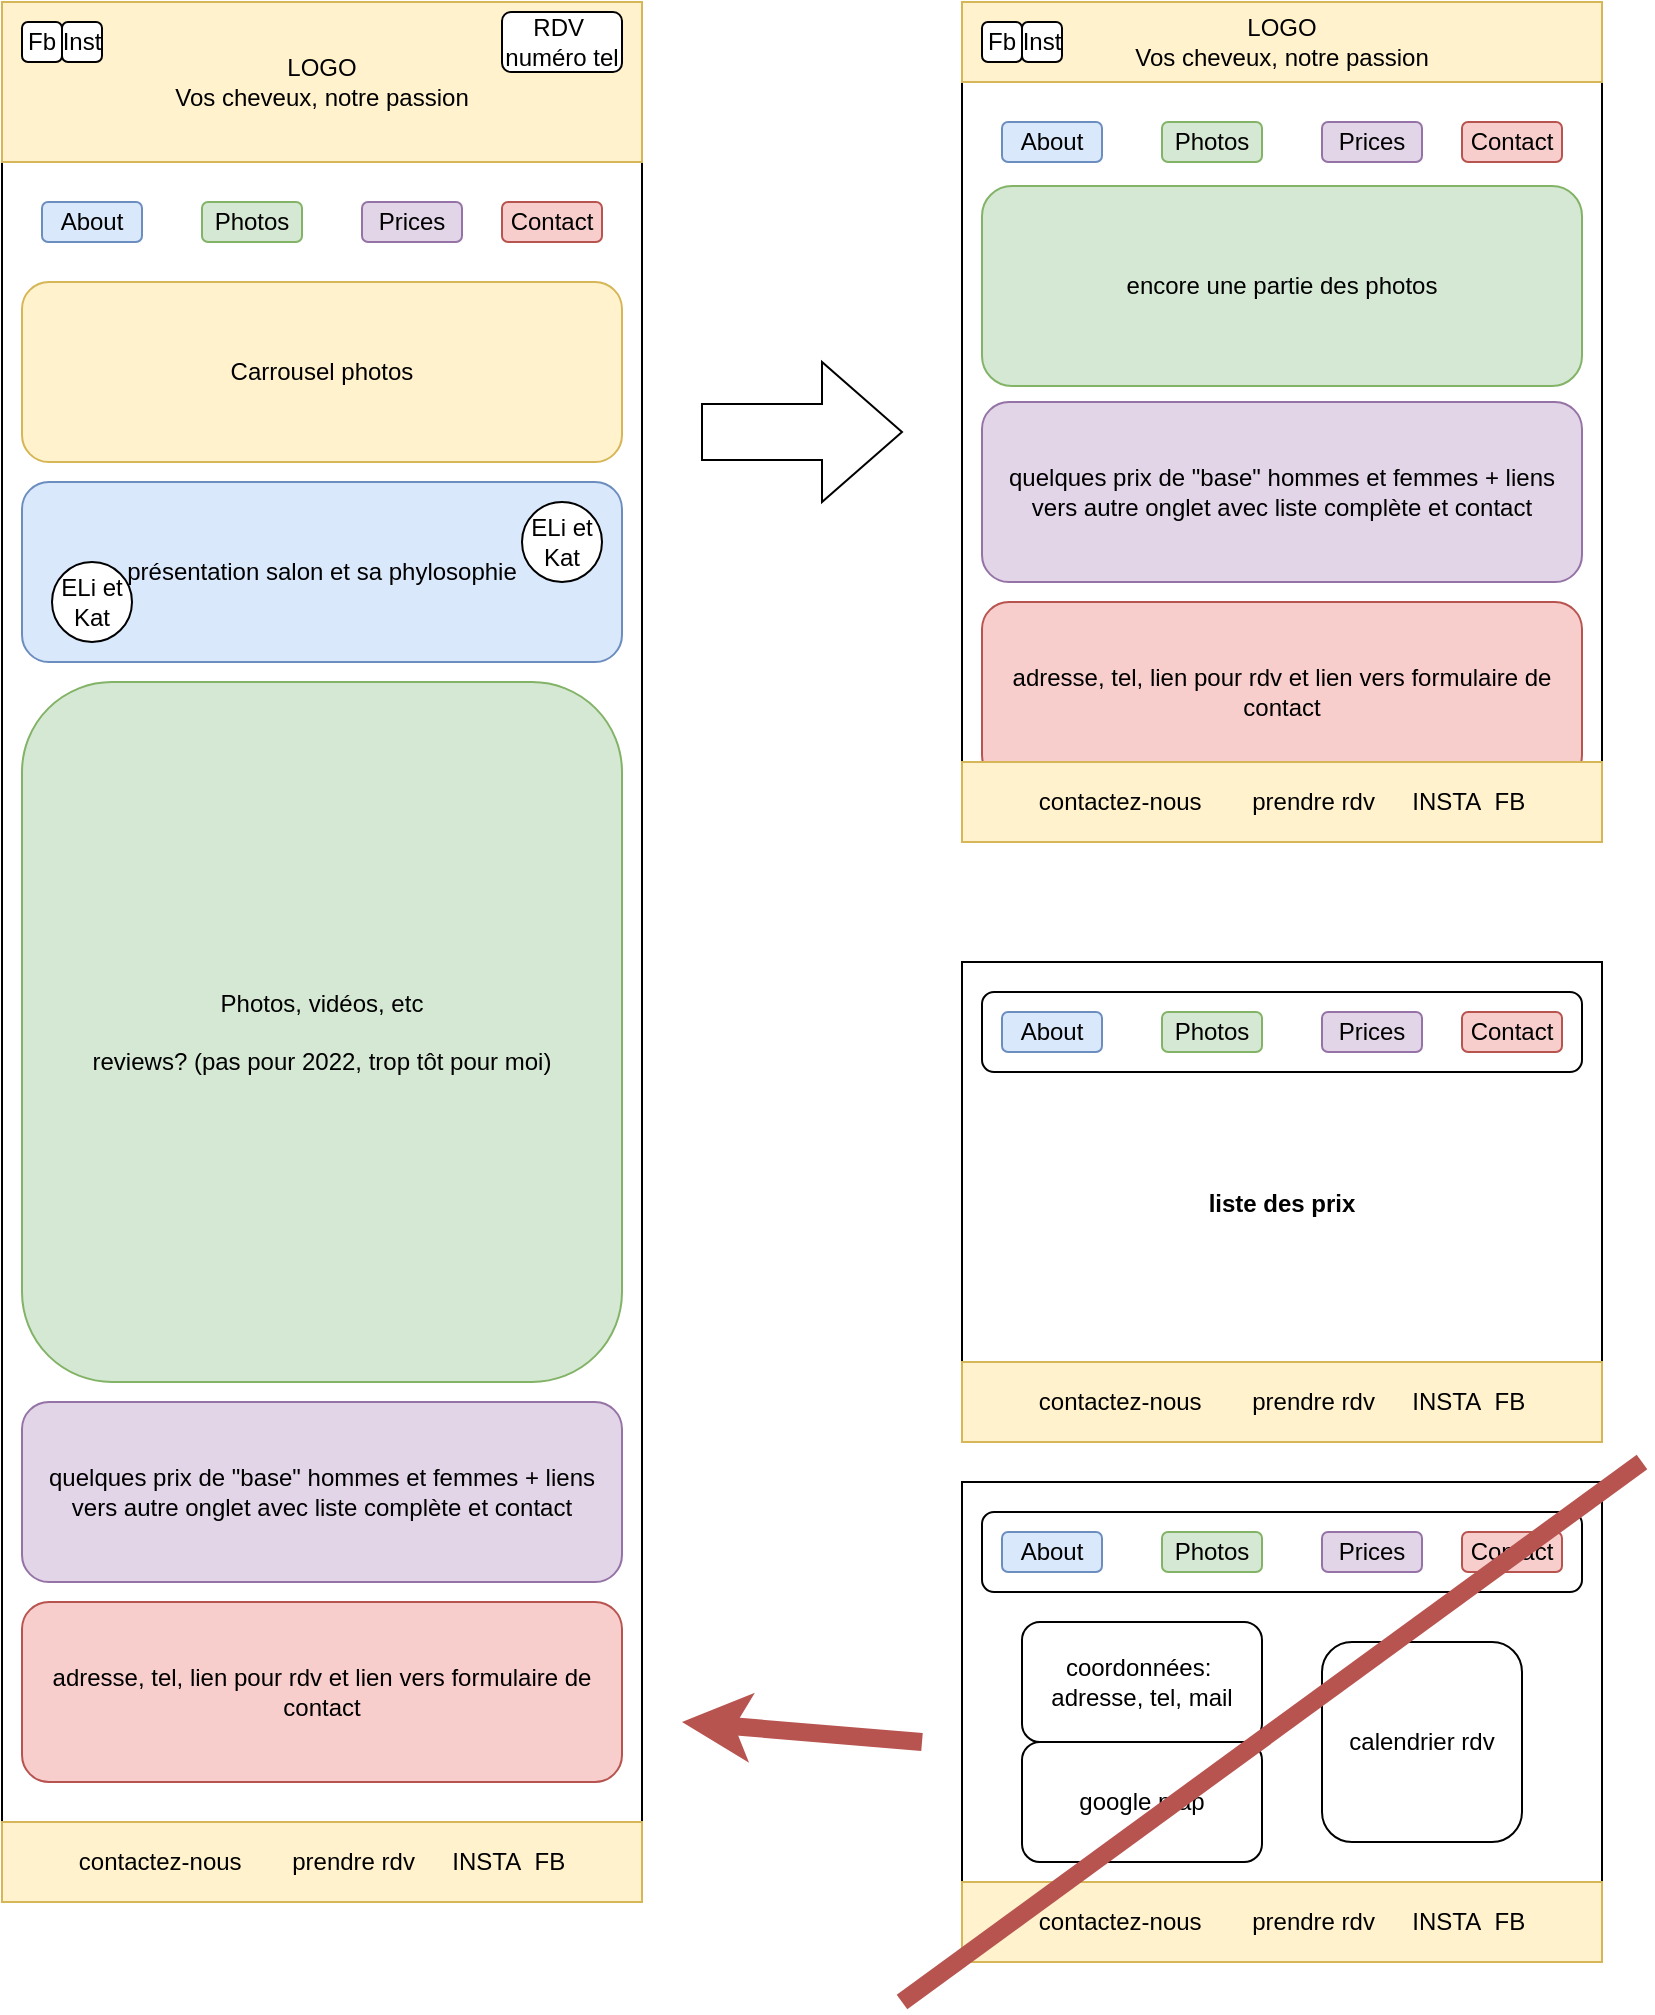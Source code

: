 <mxfile version="20.3.0" type="device"><diagram id="u9MT-q7FeLcSIhqVivid" name="Page-1"><mxGraphModel dx="1038" dy="649" grid="1" gridSize="10" guides="1" tooltips="1" connect="1" arrows="1" fold="1" page="1" pageScale="1" pageWidth="827" pageHeight="1169" math="0" shadow="0"><root><mxCell id="0"/><mxCell id="1" parent="0"/><mxCell id="vfaPmXwMrYIoq3_rvbe2-70" value="liste des prix" style="swimlane;startSize=240;rounded=1;" vertex="1" parent="1"><mxGeometry x="560" y="520" width="320" height="240" as="geometry"/></mxCell><mxCell id="vfaPmXwMrYIoq3_rvbe2-77" value="" style="rounded=1;whiteSpace=wrap;html=1;fillOpacity=0;imageHeight=24;" vertex="1" parent="vfaPmXwMrYIoq3_rvbe2-70"><mxGeometry x="10" y="15" width="300" height="40" as="geometry"/></mxCell><mxCell id="vfaPmXwMrYIoq3_rvbe2-71" value="About" style="rounded=1;whiteSpace=wrap;html=1;fillColor=#dae8fc;strokeColor=#6c8ebf;" vertex="1" parent="vfaPmXwMrYIoq3_rvbe2-70"><mxGeometry x="20" y="25" width="50" height="20" as="geometry"/></mxCell><mxCell id="vfaPmXwMrYIoq3_rvbe2-72" value="Photos" style="rounded=1;whiteSpace=wrap;html=1;fillColor=#d5e8d4;strokeColor=#82b366;" vertex="1" parent="vfaPmXwMrYIoq3_rvbe2-70"><mxGeometry x="100" y="25" width="50" height="20" as="geometry"/></mxCell><mxCell id="vfaPmXwMrYIoq3_rvbe2-73" value="Prices" style="rounded=1;whiteSpace=wrap;html=1;fillColor=#e1d5e7;strokeColor=#9673a6;" vertex="1" parent="vfaPmXwMrYIoq3_rvbe2-70"><mxGeometry x="180" y="25" width="50" height="20" as="geometry"/></mxCell><mxCell id="vfaPmXwMrYIoq3_rvbe2-74" value="Contact" style="rounded=1;whiteSpace=wrap;html=1;fillColor=#f8cecc;strokeColor=#b85450;" vertex="1" parent="vfaPmXwMrYIoq3_rvbe2-70"><mxGeometry x="250" y="25" width="50" height="20" as="geometry"/></mxCell><mxCell id="vfaPmXwMrYIoq3_rvbe2-75" style="edgeStyle=orthogonalEdgeStyle;rounded=0;orthogonalLoop=1;jettySize=auto;html=1;exitX=0.5;exitY=1;exitDx=0;exitDy=0;" edge="1" source="vfaPmXwMrYIoq3_rvbe2-73" target="vfaPmXwMrYIoq3_rvbe2-73" parent="vfaPmXwMrYIoq3_rvbe2-70"><mxGeometry relative="1" as="geometry"/></mxCell><mxCell id="vfaPmXwMrYIoq3_rvbe2-76" style="edgeStyle=orthogonalEdgeStyle;rounded=0;orthogonalLoop=1;jettySize=auto;html=1;exitX=0.5;exitY=1;exitDx=0;exitDy=0;" edge="1" source="vfaPmXwMrYIoq3_rvbe2-73" target="vfaPmXwMrYIoq3_rvbe2-73" parent="vfaPmXwMrYIoq3_rvbe2-70"><mxGeometry relative="1" as="geometry"/></mxCell><mxCell id="vfaPmXwMrYIoq3_rvbe2-90" value="contactez-nous&amp;nbsp;&lt;span style=&quot;white-space: pre;&quot;&gt;&#9;&lt;/span&gt;prendre rdv&lt;span style=&quot;white-space: pre;&quot;&gt;&#9;&lt;/span&gt;INSTA&amp;nbsp; FB" style="rounded=0;whiteSpace=wrap;html=1;fillColor=#fff2cc;strokeColor=#d6b656;" vertex="1" parent="vfaPmXwMrYIoq3_rvbe2-70"><mxGeometry y="200" width="320" height="40" as="geometry"/></mxCell><mxCell id="vfaPmXwMrYIoq3_rvbe2-49" value="" style="rounded=1;whiteSpace=wrap;html=1;fillOpacity=0;imageHeight=24;" vertex="1" parent="1"><mxGeometry x="570" y="90" width="300" height="40" as="geometry"/></mxCell><mxCell id="vfaPmXwMrYIoq3_rvbe2-34" value="" style="rounded=1;whiteSpace=wrap;html=1;fillOpacity=0;" vertex="1" parent="1"><mxGeometry x="90" y="130" width="300" height="40" as="geometry"/></mxCell><mxCell id="vfaPmXwMrYIoq3_rvbe2-1" value="" style="rounded=0;whiteSpace=wrap;html=1;" vertex="1" parent="1"><mxGeometry x="80" y="40" width="320" height="950" as="geometry"/></mxCell><mxCell id="vfaPmXwMrYIoq3_rvbe2-2" value="LOGO&lt;br&gt;Vos cheveux, notre passion" style="rounded=0;whiteSpace=wrap;html=1;fillColor=#fff2cc;strokeColor=#d6b656;" vertex="1" parent="1"><mxGeometry x="80" y="40" width="320" height="80" as="geometry"/></mxCell><mxCell id="vfaPmXwMrYIoq3_rvbe2-4" value="Fb" style="rounded=1;whiteSpace=wrap;html=1;" vertex="1" parent="1"><mxGeometry x="90" y="50" width="20" height="20" as="geometry"/></mxCell><mxCell id="vfaPmXwMrYIoq3_rvbe2-5" value="Inst" style="rounded=1;whiteSpace=wrap;html=1;" vertex="1" parent="1"><mxGeometry x="110" y="50" width="20" height="20" as="geometry"/></mxCell><mxCell id="vfaPmXwMrYIoq3_rvbe2-9" value="" style="rounded=0;whiteSpace=wrap;html=1;" vertex="1" parent="1"><mxGeometry x="560" y="40" width="320" height="420" as="geometry"/></mxCell><mxCell id="vfaPmXwMrYIoq3_rvbe2-10" value="RDV&amp;nbsp;&lt;br&gt;numéro tel" style="rounded=1;whiteSpace=wrap;html=1;" vertex="1" parent="1"><mxGeometry x="330" y="45" width="60" height="30" as="geometry"/></mxCell><mxCell id="vfaPmXwMrYIoq3_rvbe2-11" value="LOGO&lt;br&gt;Vos cheveux, notre passion" style="rounded=0;whiteSpace=wrap;html=1;fillColor=#fff2cc;strokeColor=#d6b656;" vertex="1" parent="1"><mxGeometry x="560" y="40" width="320" height="40" as="geometry"/></mxCell><mxCell id="vfaPmXwMrYIoq3_rvbe2-13" value="Fb" style="rounded=1;whiteSpace=wrap;html=1;" vertex="1" parent="1"><mxGeometry x="570" y="50" width="20" height="20" as="geometry"/></mxCell><mxCell id="vfaPmXwMrYIoq3_rvbe2-14" value="Inst" style="rounded=1;whiteSpace=wrap;html=1;" vertex="1" parent="1"><mxGeometry x="590" y="50" width="20" height="20" as="geometry"/></mxCell><mxCell id="vfaPmXwMrYIoq3_rvbe2-19" value="About" style="rounded=1;whiteSpace=wrap;html=1;fillColor=#dae8fc;strokeColor=#6c8ebf;" vertex="1" parent="1"><mxGeometry x="100" y="140" width="50" height="20" as="geometry"/></mxCell><mxCell id="vfaPmXwMrYIoq3_rvbe2-21" value="Prices" style="rounded=1;whiteSpace=wrap;html=1;fillColor=#e1d5e7;strokeColor=#9673a6;" vertex="1" parent="1"><mxGeometry x="260" y="140" width="50" height="20" as="geometry"/></mxCell><mxCell id="vfaPmXwMrYIoq3_rvbe2-24" value="Contact" style="rounded=1;whiteSpace=wrap;html=1;fillColor=#f8cecc;strokeColor=#b85450;" vertex="1" parent="1"><mxGeometry x="330" y="140" width="50" height="20" as="geometry"/></mxCell><mxCell id="vfaPmXwMrYIoq3_rvbe2-28" style="edgeStyle=orthogonalEdgeStyle;rounded=0;orthogonalLoop=1;jettySize=auto;html=1;exitX=0.5;exitY=1;exitDx=0;exitDy=0;" edge="1" parent="1" source="vfaPmXwMrYIoq3_rvbe2-21" target="vfaPmXwMrYIoq3_rvbe2-21"><mxGeometry relative="1" as="geometry"/></mxCell><mxCell id="vfaPmXwMrYIoq3_rvbe2-31" style="edgeStyle=orthogonalEdgeStyle;rounded=0;orthogonalLoop=1;jettySize=auto;html=1;exitX=0.5;exitY=1;exitDx=0;exitDy=0;" edge="1" parent="1" source="vfaPmXwMrYIoq3_rvbe2-21" target="vfaPmXwMrYIoq3_rvbe2-21"><mxGeometry relative="1" as="geometry"/></mxCell><mxCell id="vfaPmXwMrYIoq3_rvbe2-32" value="Carrousel photos" style="rounded=1;whiteSpace=wrap;html=1;fillColor=#fff2cc;strokeColor=#d6b656;" vertex="1" parent="1"><mxGeometry x="90" y="180" width="300" height="90" as="geometry"/></mxCell><mxCell id="vfaPmXwMrYIoq3_rvbe2-43" value="About" style="rounded=1;whiteSpace=wrap;html=1;fillColor=#dae8fc;strokeColor=#6c8ebf;" vertex="1" parent="1"><mxGeometry x="580" y="100" width="50" height="20" as="geometry"/></mxCell><mxCell id="vfaPmXwMrYIoq3_rvbe2-44" value="Photos" style="rounded=1;whiteSpace=wrap;html=1;fillColor=#d5e8d4;strokeColor=#82b366;" vertex="1" parent="1"><mxGeometry x="660" y="100" width="50" height="20" as="geometry"/></mxCell><mxCell id="vfaPmXwMrYIoq3_rvbe2-45" value="Prices" style="rounded=1;whiteSpace=wrap;html=1;fillColor=#e1d5e7;strokeColor=#9673a6;" vertex="1" parent="1"><mxGeometry x="740" y="100" width="50" height="20" as="geometry"/></mxCell><mxCell id="vfaPmXwMrYIoq3_rvbe2-46" value="Contact" style="rounded=1;whiteSpace=wrap;html=1;fillColor=#f8cecc;strokeColor=#b85450;" vertex="1" parent="1"><mxGeometry x="810" y="100" width="50" height="20" as="geometry"/></mxCell><mxCell id="vfaPmXwMrYIoq3_rvbe2-47" style="edgeStyle=orthogonalEdgeStyle;rounded=0;orthogonalLoop=1;jettySize=auto;html=1;exitX=0.5;exitY=1;exitDx=0;exitDy=0;" edge="1" source="vfaPmXwMrYIoq3_rvbe2-45" target="vfaPmXwMrYIoq3_rvbe2-45" parent="1"><mxGeometry relative="1" as="geometry"/></mxCell><mxCell id="vfaPmXwMrYIoq3_rvbe2-48" style="edgeStyle=orthogonalEdgeStyle;rounded=0;orthogonalLoop=1;jettySize=auto;html=1;exitX=0.5;exitY=1;exitDx=0;exitDy=0;" edge="1" source="vfaPmXwMrYIoq3_rvbe2-45" target="vfaPmXwMrYIoq3_rvbe2-45" parent="1"><mxGeometry relative="1" as="geometry"/></mxCell><mxCell id="vfaPmXwMrYIoq3_rvbe2-51" value="présentation salon et sa phylosophie" style="rounded=1;whiteSpace=wrap;html=1;fillColor=#dae8fc;strokeColor=#6c8ebf;" vertex="1" parent="1"><mxGeometry x="90" y="280" width="300" height="90" as="geometry"/></mxCell><mxCell id="vfaPmXwMrYIoq3_rvbe2-52" value="Photos, vidéos, etc&lt;br&gt;&lt;br&gt;reviews? (pas pour 2022, trop tôt pour moi)" style="rounded=1;whiteSpace=wrap;html=1;fillColor=#d5e8d4;strokeColor=#82b366;" vertex="1" parent="1"><mxGeometry x="90" y="380" width="300" height="350" as="geometry"/></mxCell><mxCell id="vfaPmXwMrYIoq3_rvbe2-53" value="adresse, tel, lien pour rdv et lien vers formulaire de contact" style="rounded=1;whiteSpace=wrap;html=1;fillColor=#f8cecc;strokeColor=#b85450;" vertex="1" parent="1"><mxGeometry x="90" y="840" width="300" height="90" as="geometry"/></mxCell><mxCell id="vfaPmXwMrYIoq3_rvbe2-54" value="quelques prix de &quot;base&quot; hommes et femmes + liens vers autre onglet avec liste complète et contact" style="rounded=1;whiteSpace=wrap;html=1;fillColor=#e1d5e7;strokeColor=#9673a6;" vertex="1" parent="1"><mxGeometry x="90" y="740" width="300" height="90" as="geometry"/></mxCell><mxCell id="vfaPmXwMrYIoq3_rvbe2-55" value="ELi et Kat" style="ellipse;whiteSpace=wrap;html=1;aspect=fixed;rounded=1;" vertex="1" parent="1"><mxGeometry x="340" y="290" width="40" height="40" as="geometry"/></mxCell><mxCell id="vfaPmXwMrYIoq3_rvbe2-58" value="ELi et Kat" style="ellipse;whiteSpace=wrap;html=1;aspect=fixed;rounded=1;" vertex="1" parent="1"><mxGeometry x="105" y="320" width="40" height="40" as="geometry"/></mxCell><mxCell id="vfaPmXwMrYIoq3_rvbe2-20" value="Photos" style="rounded=1;whiteSpace=wrap;html=1;fillColor=#d5e8d4;strokeColor=#82b366;" vertex="1" parent="1"><mxGeometry x="180" y="140" width="50" height="20" as="geometry"/></mxCell><mxCell id="vfaPmXwMrYIoq3_rvbe2-63" style="edgeStyle=orthogonalEdgeStyle;rounded=0;orthogonalLoop=1;jettySize=auto;html=1;exitX=0.5;exitY=1;exitDx=0;exitDy=0;" edge="1" parent="1" source="vfaPmXwMrYIoq3_rvbe2-1" target="vfaPmXwMrYIoq3_rvbe2-1"><mxGeometry relative="1" as="geometry"/></mxCell><mxCell id="vfaPmXwMrYIoq3_rvbe2-66" value="quelques prix de &quot;base&quot; hommes et femmes + liens vers autre onglet avec liste complète et contact" style="rounded=1;whiteSpace=wrap;html=1;fillColor=#e1d5e7;strokeColor=#9673a6;" vertex="1" parent="1"><mxGeometry x="570" y="240" width="300" height="90" as="geometry"/></mxCell><mxCell id="vfaPmXwMrYIoq3_rvbe2-67" value="encore une partie des photos" style="rounded=1;whiteSpace=wrap;html=1;fillColor=#d5e8d4;strokeColor=#82b366;" vertex="1" parent="1"><mxGeometry x="570" y="132" width="300" height="100" as="geometry"/></mxCell><mxCell id="vfaPmXwMrYIoq3_rvbe2-68" value="" style="html=1;shadow=0;dashed=0;align=center;verticalAlign=middle;shape=mxgraph.arrows2.arrow;dy=0.6;dx=40;notch=0;rounded=1;" vertex="1" parent="1"><mxGeometry x="430" y="220" width="100" height="70" as="geometry"/></mxCell><mxCell id="vfaPmXwMrYIoq3_rvbe2-78" value="" style="swimlane;startSize=240;rounded=1;" vertex="1" parent="1"><mxGeometry x="560" y="780" width="320" height="240" as="geometry"/></mxCell><mxCell id="vfaPmXwMrYIoq3_rvbe2-79" value="" style="rounded=1;whiteSpace=wrap;html=1;fillOpacity=0;imageHeight=24;" vertex="1" parent="vfaPmXwMrYIoq3_rvbe2-78"><mxGeometry x="10" y="15" width="300" height="40" as="geometry"/></mxCell><mxCell id="vfaPmXwMrYIoq3_rvbe2-80" value="About" style="rounded=1;whiteSpace=wrap;html=1;fillColor=#dae8fc;strokeColor=#6c8ebf;" vertex="1" parent="vfaPmXwMrYIoq3_rvbe2-78"><mxGeometry x="20" y="25" width="50" height="20" as="geometry"/></mxCell><mxCell id="vfaPmXwMrYIoq3_rvbe2-81" value="Photos" style="rounded=1;whiteSpace=wrap;html=1;fillColor=#d5e8d4;strokeColor=#82b366;" vertex="1" parent="vfaPmXwMrYIoq3_rvbe2-78"><mxGeometry x="100" y="25" width="50" height="20" as="geometry"/></mxCell><mxCell id="vfaPmXwMrYIoq3_rvbe2-82" value="Prices" style="rounded=1;whiteSpace=wrap;html=1;fillColor=#e1d5e7;strokeColor=#9673a6;" vertex="1" parent="vfaPmXwMrYIoq3_rvbe2-78"><mxGeometry x="180" y="25" width="50" height="20" as="geometry"/></mxCell><mxCell id="vfaPmXwMrYIoq3_rvbe2-83" value="Contact" style="rounded=1;whiteSpace=wrap;html=1;fillColor=#f8cecc;strokeColor=#b85450;" vertex="1" parent="vfaPmXwMrYIoq3_rvbe2-78"><mxGeometry x="250" y="25" width="50" height="20" as="geometry"/></mxCell><mxCell id="vfaPmXwMrYIoq3_rvbe2-84" style="edgeStyle=orthogonalEdgeStyle;rounded=0;orthogonalLoop=1;jettySize=auto;html=1;exitX=0.5;exitY=1;exitDx=0;exitDy=0;" edge="1" parent="vfaPmXwMrYIoq3_rvbe2-78" source="vfaPmXwMrYIoq3_rvbe2-82" target="vfaPmXwMrYIoq3_rvbe2-82"><mxGeometry relative="1" as="geometry"/></mxCell><mxCell id="vfaPmXwMrYIoq3_rvbe2-85" style="edgeStyle=orthogonalEdgeStyle;rounded=0;orthogonalLoop=1;jettySize=auto;html=1;exitX=0.5;exitY=1;exitDx=0;exitDy=0;" edge="1" parent="vfaPmXwMrYIoq3_rvbe2-78" source="vfaPmXwMrYIoq3_rvbe2-82" target="vfaPmXwMrYIoq3_rvbe2-82"><mxGeometry relative="1" as="geometry"/></mxCell><mxCell id="vfaPmXwMrYIoq3_rvbe2-86" value="coordonnées:&amp;nbsp;&lt;br&gt;adresse, tel, mail" style="rounded=1;whiteSpace=wrap;html=1;" vertex="1" parent="vfaPmXwMrYIoq3_rvbe2-78"><mxGeometry x="30" y="70" width="120" height="60" as="geometry"/></mxCell><mxCell id="vfaPmXwMrYIoq3_rvbe2-87" value="google map" style="rounded=1;whiteSpace=wrap;html=1;" vertex="1" parent="vfaPmXwMrYIoq3_rvbe2-78"><mxGeometry x="30" y="130" width="120" height="60" as="geometry"/></mxCell><mxCell id="vfaPmXwMrYIoq3_rvbe2-88" value="calendrier rdv" style="whiteSpace=wrap;html=1;aspect=fixed;rounded=1;" vertex="1" parent="vfaPmXwMrYIoq3_rvbe2-78"><mxGeometry x="180" y="80" width="100" height="100" as="geometry"/></mxCell><mxCell id="vfaPmXwMrYIoq3_rvbe2-91" value="contactez-nous&amp;nbsp;&lt;span style=&quot;white-space: pre;&quot;&gt;&#9;&lt;/span&gt;prendre rdv&lt;span style=&quot;white-space: pre;&quot;&gt;&#9;&lt;/span&gt;INSTA&amp;nbsp; FB" style="rounded=0;whiteSpace=wrap;html=1;fillColor=#fff2cc;strokeColor=#d6b656;" vertex="1" parent="vfaPmXwMrYIoq3_rvbe2-78"><mxGeometry y="200" width="320" height="40" as="geometry"/></mxCell><mxCell id="vfaPmXwMrYIoq3_rvbe2-89" value="contactez-nous&amp;nbsp;&lt;span style=&quot;white-space: pre;&quot;&gt;&#9;&lt;/span&gt;prendre rdv&lt;span style=&quot;white-space: pre;&quot;&gt;&#9;&lt;/span&gt;INSTA&amp;nbsp; FB" style="rounded=0;whiteSpace=wrap;html=1;fillColor=#fff2cc;strokeColor=#d6b656;" vertex="1" parent="1"><mxGeometry x="80" y="950" width="320" height="40" as="geometry"/></mxCell><mxCell id="vfaPmXwMrYIoq3_rvbe2-65" value="adresse, tel, lien pour rdv et lien vers formulaire de contact" style="rounded=1;whiteSpace=wrap;html=1;fillColor=#f8cecc;strokeColor=#b85450;" vertex="1" parent="1"><mxGeometry x="570" y="340" width="300" height="90" as="geometry"/></mxCell><mxCell id="vfaPmXwMrYIoq3_rvbe2-59" value="contactez-nous&amp;nbsp;&lt;span style=&quot;white-space: pre;&quot;&gt;&#9;&lt;/span&gt;prendre rdv&lt;span style=&quot;white-space: pre;&quot;&gt;&#9;&lt;/span&gt;INSTA&amp;nbsp; FB" style="rounded=0;whiteSpace=wrap;html=1;fillColor=#fff2cc;strokeColor=#d6b656;" vertex="1" parent="1"><mxGeometry x="560" y="420" width="320" height="40" as="geometry"/></mxCell><mxCell id="vfaPmXwMrYIoq3_rvbe2-92" value="" style="endArrow=none;html=1;rounded=0;fillColor=#f8cecc;strokeColor=#b85450;strokeWidth=9;" edge="1" parent="1"><mxGeometry width="50" height="50" relative="1" as="geometry"><mxPoint x="530" y="1040" as="sourcePoint"/><mxPoint x="900" y="770" as="targetPoint"/><Array as="points"/></mxGeometry></mxCell><mxCell id="vfaPmXwMrYIoq3_rvbe2-93" value="" style="endArrow=classic;html=1;rounded=0;strokeWidth=9;fillColor=#f8cecc;strokeColor=#b85450;" edge="1" parent="1"><mxGeometry width="50" height="50" relative="1" as="geometry"><mxPoint x="540" y="910" as="sourcePoint"/><mxPoint x="420" y="900" as="targetPoint"/></mxGeometry></mxCell></root></mxGraphModel></diagram></mxfile>